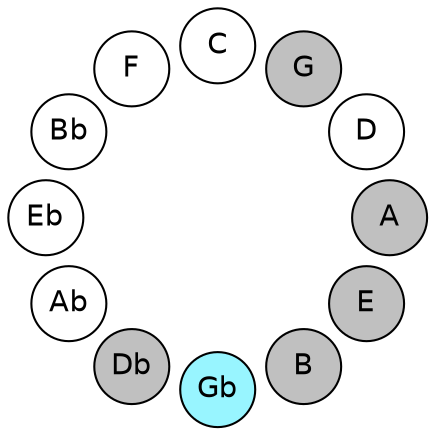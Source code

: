 
graph {

layout = circo;
mindist = .1

node [shape = circle, fontname = Helvetica, margin = 0, style = filled]
edge [style=invis]

subgraph 1 {
	E -- B -- Gb -- Db -- Ab -- Eb -- Bb -- F -- C -- G -- D -- A -- E
}

E [fillcolor = gray];
B [fillcolor = gray];
Gb [fillcolor = cadetblue1];
Db [fillcolor = gray];
Ab [fillcolor = white];
Eb [fillcolor = white];
Bb [fillcolor = white];
F [fillcolor = white];
C [fillcolor = white];
G [fillcolor = gray];
D [fillcolor = white];
A [fillcolor = gray];
}
